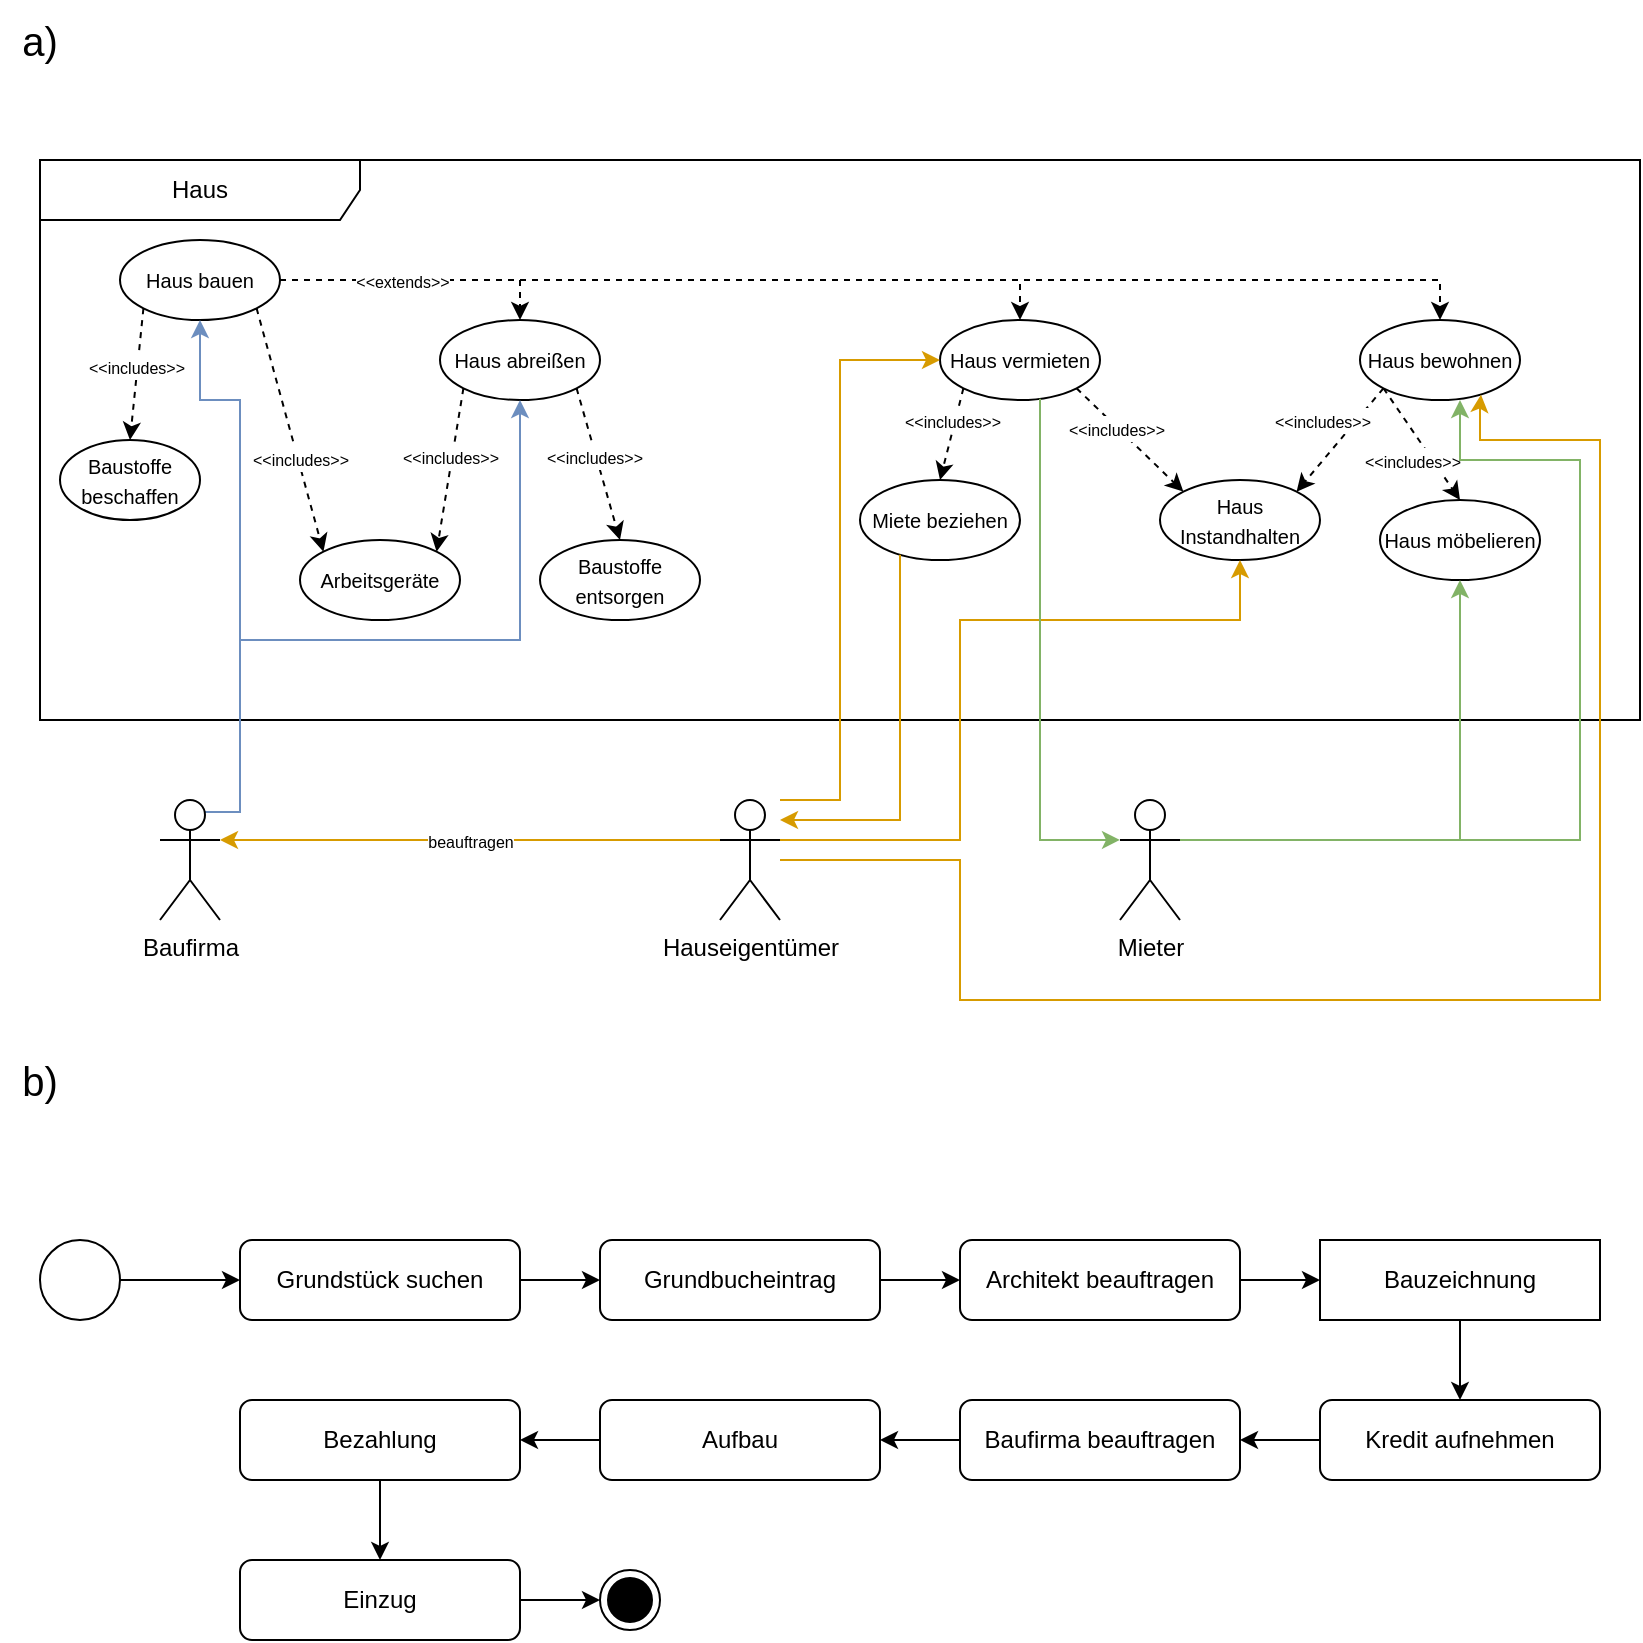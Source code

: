 <mxfile version="23.1.5" type="github">
  <diagram name="Seite-1" id="2GeeWm8-VFOCi3Yl_yty">
    <mxGraphModel dx="1534" dy="831" grid="1" gridSize="10" guides="1" tooltips="1" connect="1" arrows="1" fold="1" page="1" pageScale="1" pageWidth="827" pageHeight="1169" math="0" shadow="0">
      <root>
        <mxCell id="0" />
        <mxCell id="1" parent="0" />
        <mxCell id="jsD26AA25NHtvzkCi40B-1" value="Haus" style="shape=umlFrame;whiteSpace=wrap;html=1;pointerEvents=0;recursiveResize=0;container=1;collapsible=0;width=160;" vertex="1" parent="1">
          <mxGeometry x="20" y="120" width="800" height="280" as="geometry" />
        </mxCell>
        <mxCell id="jsD26AA25NHtvzkCi40B-6" style="edgeStyle=orthogonalEdgeStyle;rounded=0;orthogonalLoop=1;jettySize=auto;html=1;entryX=0.5;entryY=0;entryDx=0;entryDy=0;dashed=1;" edge="1" parent="jsD26AA25NHtvzkCi40B-1" source="jsD26AA25NHtvzkCi40B-2" target="jsD26AA25NHtvzkCi40B-4">
          <mxGeometry relative="1" as="geometry">
            <Array as="points">
              <mxPoint x="80" y="60" />
              <mxPoint x="400" y="60" />
            </Array>
          </mxGeometry>
        </mxCell>
        <mxCell id="jsD26AA25NHtvzkCi40B-7" style="edgeStyle=orthogonalEdgeStyle;rounded=0;orthogonalLoop=1;jettySize=auto;html=1;entryX=0.5;entryY=0;entryDx=0;entryDy=0;dashed=1;" edge="1" parent="jsD26AA25NHtvzkCi40B-1" source="jsD26AA25NHtvzkCi40B-2" target="jsD26AA25NHtvzkCi40B-5">
          <mxGeometry relative="1" as="geometry">
            <Array as="points">
              <mxPoint x="80" y="60" />
              <mxPoint x="240" y="60" />
            </Array>
          </mxGeometry>
        </mxCell>
        <mxCell id="jsD26AA25NHtvzkCi40B-8" style="edgeStyle=orthogonalEdgeStyle;rounded=0;orthogonalLoop=1;jettySize=auto;html=1;entryX=0.5;entryY=0;entryDx=0;entryDy=0;dashed=1;" edge="1" parent="jsD26AA25NHtvzkCi40B-1" source="jsD26AA25NHtvzkCi40B-2" target="jsD26AA25NHtvzkCi40B-3">
          <mxGeometry relative="1" as="geometry">
            <Array as="points">
              <mxPoint x="80" y="60" />
              <mxPoint x="560" y="60" />
            </Array>
          </mxGeometry>
        </mxCell>
        <mxCell id="jsD26AA25NHtvzkCi40B-9" value="&lt;font style=&quot;font-size: 8px;&quot;&gt;&amp;lt;&amp;lt;extends&amp;gt;&amp;gt;&lt;/font&gt;" style="edgeLabel;html=1;align=center;verticalAlign=middle;resizable=0;points=[];" vertex="1" connectable="0" parent="jsD26AA25NHtvzkCi40B-8">
          <mxGeometry x="-0.185" y="1" relative="1" as="geometry">
            <mxPoint x="-184" y="1" as="offset" />
          </mxGeometry>
        </mxCell>
        <mxCell id="jsD26AA25NHtvzkCi40B-30" style="rounded=0;orthogonalLoop=1;jettySize=auto;html=1;exitX=1;exitY=1;exitDx=0;exitDy=0;entryX=0;entryY=0;entryDx=0;entryDy=0;dashed=1;" edge="1" parent="jsD26AA25NHtvzkCi40B-1" source="jsD26AA25NHtvzkCi40B-2" target="jsD26AA25NHtvzkCi40B-24">
          <mxGeometry relative="1" as="geometry" />
        </mxCell>
        <mxCell id="jsD26AA25NHtvzkCi40B-31" value="&lt;font style=&quot;font-size: 8px;&quot;&gt;&amp;lt;&amp;lt;includes&amp;gt;&amp;gt;&lt;/font&gt;" style="edgeLabel;html=1;align=center;verticalAlign=middle;resizable=0;points=[];" vertex="1" connectable="0" parent="jsD26AA25NHtvzkCi40B-30">
          <mxGeometry x="0.1" y="-2" relative="1" as="geometry">
            <mxPoint x="5" y="7" as="offset" />
          </mxGeometry>
        </mxCell>
        <mxCell id="jsD26AA25NHtvzkCi40B-33" style="rounded=0;orthogonalLoop=1;jettySize=auto;html=1;exitX=0;exitY=1;exitDx=0;exitDy=0;entryX=0.5;entryY=0;entryDx=0;entryDy=0;dashed=1;" edge="1" parent="jsD26AA25NHtvzkCi40B-1" source="jsD26AA25NHtvzkCi40B-2" target="jsD26AA25NHtvzkCi40B-32">
          <mxGeometry relative="1" as="geometry" />
        </mxCell>
        <mxCell id="jsD26AA25NHtvzkCi40B-34" value="&lt;font style=&quot;font-size: 8px;&quot;&gt;&amp;lt;&amp;lt;includes&amp;gt;&amp;gt;&lt;/font&gt;" style="edgeLabel;html=1;align=center;verticalAlign=middle;resizable=0;points=[];" vertex="1" connectable="0" parent="jsD26AA25NHtvzkCi40B-33">
          <mxGeometry x="-0.143" y="-1" relative="1" as="geometry">
            <mxPoint as="offset" />
          </mxGeometry>
        </mxCell>
        <mxCell id="jsD26AA25NHtvzkCi40B-2" value="&lt;font style=&quot;font-size: 10px;&quot;&gt;Haus bauen&lt;/font&gt;" style="ellipse;whiteSpace=wrap;html=1;" vertex="1" parent="jsD26AA25NHtvzkCi40B-1">
          <mxGeometry x="40" y="40" width="80" height="40" as="geometry" />
        </mxCell>
        <mxCell id="jsD26AA25NHtvzkCi40B-41" style="rounded=0;orthogonalLoop=1;jettySize=auto;html=1;exitX=0;exitY=1;exitDx=0;exitDy=0;entryX=1;entryY=0;entryDx=0;entryDy=0;dashed=1;" edge="1" parent="jsD26AA25NHtvzkCi40B-1" source="jsD26AA25NHtvzkCi40B-3" target="jsD26AA25NHtvzkCi40B-35">
          <mxGeometry relative="1" as="geometry" />
        </mxCell>
        <mxCell id="jsD26AA25NHtvzkCi40B-42" value="&lt;font style=&quot;font-size: 8px;&quot;&gt;&amp;lt;&amp;lt;includes&amp;gt;&amp;gt;&lt;/font&gt;" style="edgeLabel;html=1;align=center;verticalAlign=middle;resizable=0;points=[];" vertex="1" connectable="0" parent="jsD26AA25NHtvzkCi40B-41">
          <mxGeometry x="-0.211" relative="1" as="geometry">
            <mxPoint x="-14" y="-5" as="offset" />
          </mxGeometry>
        </mxCell>
        <mxCell id="jsD26AA25NHtvzkCi40B-45" style="rounded=0;orthogonalLoop=1;jettySize=auto;html=1;exitX=0;exitY=1;exitDx=0;exitDy=0;entryX=0.5;entryY=0;entryDx=0;entryDy=0;dashed=1;" edge="1" parent="jsD26AA25NHtvzkCi40B-1" source="jsD26AA25NHtvzkCi40B-3" target="jsD26AA25NHtvzkCi40B-44">
          <mxGeometry relative="1" as="geometry" />
        </mxCell>
        <mxCell id="jsD26AA25NHtvzkCi40B-49" value="&lt;font style=&quot;font-size: 8px;&quot;&gt;&amp;lt;&amp;lt;includes&amp;gt;&amp;gt;&lt;/font&gt;" style="edgeLabel;html=1;align=center;verticalAlign=middle;resizable=0;points=[];" vertex="1" connectable="0" parent="jsD26AA25NHtvzkCi40B-45">
          <mxGeometry x="0.275" y="-1" relative="1" as="geometry">
            <mxPoint x="-9" as="offset" />
          </mxGeometry>
        </mxCell>
        <mxCell id="jsD26AA25NHtvzkCi40B-3" value="&lt;font style=&quot;font-size: 10px;&quot;&gt;Haus bewohnen&lt;/font&gt;" style="ellipse;whiteSpace=wrap;html=1;" vertex="1" parent="jsD26AA25NHtvzkCi40B-1">
          <mxGeometry x="660" y="80" width="80" height="40" as="geometry" />
        </mxCell>
        <mxCell id="jsD26AA25NHtvzkCi40B-37" style="rounded=0;orthogonalLoop=1;jettySize=auto;html=1;exitX=0;exitY=1;exitDx=0;exitDy=0;entryX=0.5;entryY=0;entryDx=0;entryDy=0;dashed=1;" edge="1" parent="jsD26AA25NHtvzkCi40B-1" source="jsD26AA25NHtvzkCi40B-4" target="jsD26AA25NHtvzkCi40B-36">
          <mxGeometry relative="1" as="geometry" />
        </mxCell>
        <mxCell id="jsD26AA25NHtvzkCi40B-38" value="&lt;font style=&quot;font-size: 8px;&quot;&gt;&amp;lt;&amp;lt;includes&amp;gt;&amp;gt;&lt;/font&gt;" style="edgeLabel;html=1;align=center;verticalAlign=middle;resizable=0;points=[];" vertex="1" connectable="0" parent="jsD26AA25NHtvzkCi40B-37">
          <mxGeometry x="-0.356" y="-2" relative="1" as="geometry">
            <mxPoint y="2" as="offset" />
          </mxGeometry>
        </mxCell>
        <mxCell id="jsD26AA25NHtvzkCi40B-39" style="rounded=0;orthogonalLoop=1;jettySize=auto;html=1;exitX=1;exitY=1;exitDx=0;exitDy=0;entryX=0;entryY=0;entryDx=0;entryDy=0;dashed=1;" edge="1" parent="jsD26AA25NHtvzkCi40B-1" source="jsD26AA25NHtvzkCi40B-4" target="jsD26AA25NHtvzkCi40B-35">
          <mxGeometry relative="1" as="geometry" />
        </mxCell>
        <mxCell id="jsD26AA25NHtvzkCi40B-40" value="&lt;font style=&quot;font-size: 8px;&quot;&gt;&amp;lt;&amp;lt;includes&amp;gt;&amp;gt;&lt;/font&gt;" style="edgeLabel;html=1;align=center;verticalAlign=middle;resizable=0;points=[];" vertex="1" connectable="0" parent="jsD26AA25NHtvzkCi40B-39">
          <mxGeometry x="-0.26" y="-1" relative="1" as="geometry">
            <mxPoint as="offset" />
          </mxGeometry>
        </mxCell>
        <mxCell id="jsD26AA25NHtvzkCi40B-4" value="&lt;font style=&quot;font-size: 10px;&quot;&gt;Haus vermieten&lt;/font&gt;" style="ellipse;whiteSpace=wrap;html=1;" vertex="1" parent="jsD26AA25NHtvzkCi40B-1">
          <mxGeometry x="450" y="80" width="80" height="40" as="geometry" />
        </mxCell>
        <mxCell id="jsD26AA25NHtvzkCi40B-26" style="rounded=0;orthogonalLoop=1;jettySize=auto;html=1;exitX=1;exitY=1;exitDx=0;exitDy=0;entryX=0.5;entryY=0;entryDx=0;entryDy=0;dashed=1;" edge="1" parent="jsD26AA25NHtvzkCi40B-1" source="jsD26AA25NHtvzkCi40B-5" target="jsD26AA25NHtvzkCi40B-25">
          <mxGeometry relative="1" as="geometry" />
        </mxCell>
        <mxCell id="jsD26AA25NHtvzkCi40B-27" value="&lt;font style=&quot;font-size: 8px;&quot;&gt;&amp;lt;&amp;lt;includes&amp;gt;&amp;gt;&lt;/font&gt;" style="edgeLabel;html=1;align=center;verticalAlign=middle;resizable=0;points=[];" vertex="1" connectable="0" parent="jsD26AA25NHtvzkCi40B-26">
          <mxGeometry x="-0.116" y="-1" relative="1" as="geometry">
            <mxPoint as="offset" />
          </mxGeometry>
        </mxCell>
        <mxCell id="jsD26AA25NHtvzkCi40B-28" style="rounded=0;orthogonalLoop=1;jettySize=auto;html=1;exitX=0;exitY=1;exitDx=0;exitDy=0;entryX=1;entryY=0;entryDx=0;entryDy=0;dashed=1;" edge="1" parent="jsD26AA25NHtvzkCi40B-1" source="jsD26AA25NHtvzkCi40B-5" target="jsD26AA25NHtvzkCi40B-24">
          <mxGeometry relative="1" as="geometry" />
        </mxCell>
        <mxCell id="jsD26AA25NHtvzkCi40B-29" value="&lt;font style=&quot;font-size: 8px;&quot;&gt;&amp;lt;&amp;lt;includes&amp;gt;&amp;gt;&lt;/font&gt;" style="edgeLabel;html=1;align=center;verticalAlign=middle;resizable=0;points=[];" vertex="1" connectable="0" parent="jsD26AA25NHtvzkCi40B-28">
          <mxGeometry x="-0.177" y="-1" relative="1" as="geometry">
            <mxPoint as="offset" />
          </mxGeometry>
        </mxCell>
        <mxCell id="jsD26AA25NHtvzkCi40B-5" value="&lt;font style=&quot;font-size: 10px;&quot;&gt;Haus abreißen&lt;/font&gt;" style="ellipse;whiteSpace=wrap;html=1;" vertex="1" parent="jsD26AA25NHtvzkCi40B-1">
          <mxGeometry x="200" y="80" width="80" height="40" as="geometry" />
        </mxCell>
        <mxCell id="jsD26AA25NHtvzkCi40B-25" value="&lt;font style=&quot;font-size: 10px;&quot;&gt;Baustoffe entsorgen&lt;/font&gt;" style="ellipse;whiteSpace=wrap;html=1;" vertex="1" parent="jsD26AA25NHtvzkCi40B-1">
          <mxGeometry x="250" y="190" width="80" height="40" as="geometry" />
        </mxCell>
        <mxCell id="jsD26AA25NHtvzkCi40B-24" value="&lt;font style=&quot;font-size: 10px;&quot;&gt;Arbeitsgeräte&lt;/font&gt;" style="ellipse;whiteSpace=wrap;html=1;" vertex="1" parent="jsD26AA25NHtvzkCi40B-1">
          <mxGeometry x="130" y="190" width="80" height="40" as="geometry" />
        </mxCell>
        <mxCell id="jsD26AA25NHtvzkCi40B-32" value="&lt;font style=&quot;font-size: 10px;&quot;&gt;Baustoffe beschaffen&lt;/font&gt;" style="ellipse;whiteSpace=wrap;html=1;" vertex="1" parent="jsD26AA25NHtvzkCi40B-1">
          <mxGeometry x="10" y="140" width="70" height="40" as="geometry" />
        </mxCell>
        <mxCell id="jsD26AA25NHtvzkCi40B-35" value="&lt;span style=&quot;font-size: 10px;&quot;&gt;Haus Instandhalten&lt;/span&gt;" style="ellipse;whiteSpace=wrap;html=1;" vertex="1" parent="jsD26AA25NHtvzkCi40B-1">
          <mxGeometry x="560" y="160" width="80" height="40" as="geometry" />
        </mxCell>
        <mxCell id="jsD26AA25NHtvzkCi40B-36" value="&lt;span style=&quot;font-size: 10px;&quot;&gt;Miete beziehen&lt;/span&gt;" style="ellipse;whiteSpace=wrap;html=1;" vertex="1" parent="jsD26AA25NHtvzkCi40B-1">
          <mxGeometry x="410" y="160" width="80" height="40" as="geometry" />
        </mxCell>
        <mxCell id="jsD26AA25NHtvzkCi40B-44" value="&lt;span style=&quot;font-size: 10px;&quot;&gt;Haus möbelieren&lt;/span&gt;" style="ellipse;whiteSpace=wrap;html=1;" vertex="1" parent="jsD26AA25NHtvzkCi40B-1">
          <mxGeometry x="670" y="170" width="80" height="40" as="geometry" />
        </mxCell>
        <mxCell id="jsD26AA25NHtvzkCi40B-13" style="edgeStyle=orthogonalEdgeStyle;rounded=0;orthogonalLoop=1;jettySize=auto;html=1;entryX=0.5;entryY=1;entryDx=0;entryDy=0;fillColor=#dae8fc;strokeColor=#6c8ebf;exitX=0.75;exitY=0.1;exitDx=0;exitDy=0;exitPerimeter=0;" edge="1" parent="1" source="jsD26AA25NHtvzkCi40B-10" target="jsD26AA25NHtvzkCi40B-2">
          <mxGeometry relative="1" as="geometry">
            <Array as="points">
              <mxPoint x="120" y="446" />
              <mxPoint x="120" y="240" />
              <mxPoint x="100" y="240" />
            </Array>
          </mxGeometry>
        </mxCell>
        <mxCell id="jsD26AA25NHtvzkCi40B-14" style="edgeStyle=orthogonalEdgeStyle;rounded=0;orthogonalLoop=1;jettySize=auto;html=1;entryX=0.5;entryY=1;entryDx=0;entryDy=0;fillColor=#dae8fc;strokeColor=#6c8ebf;exitX=0.75;exitY=0.1;exitDx=0;exitDy=0;exitPerimeter=0;" edge="1" parent="1" source="jsD26AA25NHtvzkCi40B-10" target="jsD26AA25NHtvzkCi40B-5">
          <mxGeometry relative="1" as="geometry">
            <Array as="points">
              <mxPoint x="120" y="446" />
              <mxPoint x="120" y="360" />
              <mxPoint x="260" y="360" />
            </Array>
          </mxGeometry>
        </mxCell>
        <mxCell id="jsD26AA25NHtvzkCi40B-10" value="Baufirma" style="shape=umlActor;verticalLabelPosition=bottom;verticalAlign=top;html=1;outlineConnect=0;" vertex="1" parent="1">
          <mxGeometry x="80" y="440" width="30" height="60" as="geometry" />
        </mxCell>
        <mxCell id="jsD26AA25NHtvzkCi40B-15" style="edgeStyle=orthogonalEdgeStyle;rounded=0;orthogonalLoop=1;jettySize=auto;html=1;entryX=0;entryY=0.5;entryDx=0;entryDy=0;fillColor=#ffe6cc;strokeColor=#d79b00;" edge="1" parent="1" source="jsD26AA25NHtvzkCi40B-11" target="jsD26AA25NHtvzkCi40B-4">
          <mxGeometry relative="1" as="geometry">
            <Array as="points">
              <mxPoint x="420" y="440" />
              <mxPoint x="420" y="220" />
            </Array>
          </mxGeometry>
        </mxCell>
        <mxCell id="jsD26AA25NHtvzkCi40B-43" style="edgeStyle=orthogonalEdgeStyle;rounded=0;orthogonalLoop=1;jettySize=auto;html=1;exitX=1;exitY=0.333;exitDx=0;exitDy=0;exitPerimeter=0;entryX=0.5;entryY=1;entryDx=0;entryDy=0;fillColor=#ffe6cc;strokeColor=#d79b00;" edge="1" parent="1" source="jsD26AA25NHtvzkCi40B-11" target="jsD26AA25NHtvzkCi40B-35">
          <mxGeometry relative="1" as="geometry">
            <Array as="points">
              <mxPoint x="480" y="460" />
              <mxPoint x="480" y="350" />
              <mxPoint x="620" y="350" />
            </Array>
          </mxGeometry>
        </mxCell>
        <mxCell id="jsD26AA25NHtvzkCi40B-81" style="edgeStyle=orthogonalEdgeStyle;rounded=0;orthogonalLoop=1;jettySize=auto;html=1;exitX=0;exitY=0.333;exitDx=0;exitDy=0;exitPerimeter=0;entryX=1;entryY=0.333;entryDx=0;entryDy=0;entryPerimeter=0;fillColor=#ffe6cc;strokeColor=#d79b00;" edge="1" parent="1" source="jsD26AA25NHtvzkCi40B-11" target="jsD26AA25NHtvzkCi40B-10">
          <mxGeometry relative="1" as="geometry" />
        </mxCell>
        <mxCell id="jsD26AA25NHtvzkCi40B-82" value="&lt;font style=&quot;font-size: 8px;&quot;&gt;beauftragen&lt;/font&gt;" style="edgeLabel;html=1;align=center;verticalAlign=middle;resizable=0;points=[];" vertex="1" connectable="0" parent="jsD26AA25NHtvzkCi40B-81">
          <mxGeometry x="0.003" relative="1" as="geometry">
            <mxPoint as="offset" />
          </mxGeometry>
        </mxCell>
        <mxCell id="jsD26AA25NHtvzkCi40B-11" value="Hauseigentümer" style="shape=umlActor;verticalLabelPosition=bottom;verticalAlign=top;html=1;outlineConnect=0;" vertex="1" parent="1">
          <mxGeometry x="360" y="440" width="30" height="60" as="geometry" />
        </mxCell>
        <mxCell id="jsD26AA25NHtvzkCi40B-18" style="edgeStyle=orthogonalEdgeStyle;rounded=0;orthogonalLoop=1;jettySize=auto;html=1;fillColor=#d5e8d4;strokeColor=#82b366;" edge="1" parent="1">
          <mxGeometry relative="1" as="geometry">
            <mxPoint x="590" y="460" as="sourcePoint" />
            <mxPoint x="730" y="240" as="targetPoint" />
            <Array as="points">
              <mxPoint x="590" y="460" />
              <mxPoint x="790" y="460" />
              <mxPoint x="790" y="270" />
              <mxPoint x="730" y="270" />
            </Array>
          </mxGeometry>
        </mxCell>
        <mxCell id="jsD26AA25NHtvzkCi40B-48" style="edgeStyle=orthogonalEdgeStyle;rounded=0;orthogonalLoop=1;jettySize=auto;html=1;entryX=0.5;entryY=1;entryDx=0;entryDy=0;fillColor=#d5e8d4;strokeColor=#82b366;" edge="1" parent="1" target="jsD26AA25NHtvzkCi40B-44">
          <mxGeometry relative="1" as="geometry">
            <mxPoint x="590" y="460" as="sourcePoint" />
            <mxPoint x="730" y="340" as="targetPoint" />
            <Array as="points">
              <mxPoint x="730" y="460" />
            </Array>
          </mxGeometry>
        </mxCell>
        <mxCell id="jsD26AA25NHtvzkCi40B-12" value="Mieter" style="shape=umlActor;verticalLabelPosition=bottom;verticalAlign=top;html=1;outlineConnect=0;" vertex="1" parent="1">
          <mxGeometry x="560" y="440" width="30" height="60" as="geometry" />
        </mxCell>
        <mxCell id="jsD26AA25NHtvzkCi40B-46" style="edgeStyle=orthogonalEdgeStyle;rounded=0;orthogonalLoop=1;jettySize=auto;html=1;entryX=0.756;entryY=0.933;entryDx=0;entryDy=0;entryPerimeter=0;fillColor=#ffe6cc;strokeColor=#d79b00;" edge="1" parent="1" source="jsD26AA25NHtvzkCi40B-11" target="jsD26AA25NHtvzkCi40B-3">
          <mxGeometry relative="1" as="geometry">
            <Array as="points">
              <mxPoint x="480" y="470" />
              <mxPoint x="480" y="540" />
              <mxPoint x="800" y="540" />
              <mxPoint x="800" y="260" />
              <mxPoint x="740" y="260" />
              <mxPoint x="740" y="243" />
            </Array>
          </mxGeometry>
        </mxCell>
        <mxCell id="jsD26AA25NHtvzkCi40B-47" style="edgeStyle=orthogonalEdgeStyle;rounded=0;orthogonalLoop=1;jettySize=auto;html=1;fillColor=#ffe6cc;strokeColor=#d79b00;" edge="1" parent="1" source="jsD26AA25NHtvzkCi40B-36" target="jsD26AA25NHtvzkCi40B-11">
          <mxGeometry relative="1" as="geometry">
            <mxPoint x="420" y="450" as="targetPoint" />
            <Array as="points">
              <mxPoint x="450" y="450" />
            </Array>
          </mxGeometry>
        </mxCell>
        <mxCell id="jsD26AA25NHtvzkCi40B-50" style="edgeStyle=orthogonalEdgeStyle;rounded=0;orthogonalLoop=1;jettySize=auto;html=1;entryX=0;entryY=0.333;entryDx=0;entryDy=0;entryPerimeter=0;fillColor=#d5e8d4;strokeColor=#82b366;" edge="1" parent="1" source="jsD26AA25NHtvzkCi40B-4" target="jsD26AA25NHtvzkCi40B-12">
          <mxGeometry relative="1" as="geometry">
            <mxPoint x="550" y="450" as="targetPoint" />
            <Array as="points">
              <mxPoint x="520" y="460" />
            </Array>
          </mxGeometry>
        </mxCell>
        <mxCell id="jsD26AA25NHtvzkCi40B-51" value="&lt;font style=&quot;font-size: 20px;&quot;&gt;a)&lt;/font&gt;" style="text;html=1;align=center;verticalAlign=middle;whiteSpace=wrap;rounded=0;" vertex="1" parent="1">
          <mxGeometry y="40" width="40" height="40" as="geometry" />
        </mxCell>
        <mxCell id="jsD26AA25NHtvzkCi40B-52" value="&lt;font style=&quot;font-size: 20px;&quot;&gt;b)&lt;/font&gt;" style="text;html=1;align=center;verticalAlign=middle;whiteSpace=wrap;rounded=0;" vertex="1" parent="1">
          <mxGeometry y="560" width="40" height="40" as="geometry" />
        </mxCell>
        <mxCell id="jsD26AA25NHtvzkCi40B-60" style="edgeStyle=orthogonalEdgeStyle;rounded=0;orthogonalLoop=1;jettySize=auto;html=1;entryX=0;entryY=0.5;entryDx=0;entryDy=0;" edge="1" parent="1" source="jsD26AA25NHtvzkCi40B-53" target="jsD26AA25NHtvzkCi40B-58">
          <mxGeometry relative="1" as="geometry" />
        </mxCell>
        <mxCell id="jsD26AA25NHtvzkCi40B-53" value="" style="ellipse;" vertex="1" parent="1">
          <mxGeometry x="20" y="660" width="40" height="40" as="geometry" />
        </mxCell>
        <mxCell id="jsD26AA25NHtvzkCi40B-72" style="edgeStyle=orthogonalEdgeStyle;rounded=0;orthogonalLoop=1;jettySize=auto;html=1;entryX=0;entryY=0.5;entryDx=0;entryDy=0;" edge="1" parent="1" source="jsD26AA25NHtvzkCi40B-54" target="jsD26AA25NHtvzkCi40B-56">
          <mxGeometry relative="1" as="geometry" />
        </mxCell>
        <mxCell id="jsD26AA25NHtvzkCi40B-54" value="Architekt beauftragen" style="rounded=1;whiteSpace=wrap;html=1;" vertex="1" parent="1">
          <mxGeometry x="480" y="660" width="140" height="40" as="geometry" />
        </mxCell>
        <mxCell id="jsD26AA25NHtvzkCi40B-56" value="Bauzeichnung" style="rounded=0;whiteSpace=wrap;html=1;" vertex="1" parent="1">
          <mxGeometry x="660" y="660" width="140" height="40" as="geometry" />
        </mxCell>
        <mxCell id="jsD26AA25NHtvzkCi40B-68" style="edgeStyle=orthogonalEdgeStyle;rounded=0;orthogonalLoop=1;jettySize=auto;html=1;" edge="1" parent="1" source="jsD26AA25NHtvzkCi40B-58" target="jsD26AA25NHtvzkCi40B-64">
          <mxGeometry relative="1" as="geometry" />
        </mxCell>
        <mxCell id="jsD26AA25NHtvzkCi40B-58" value="Grundstück suchen" style="rounded=1;whiteSpace=wrap;html=1;" vertex="1" parent="1">
          <mxGeometry x="120" y="660" width="140" height="40" as="geometry" />
        </mxCell>
        <mxCell id="jsD26AA25NHtvzkCi40B-75" style="edgeStyle=orthogonalEdgeStyle;rounded=0;orthogonalLoop=1;jettySize=auto;html=1;entryX=1;entryY=0.5;entryDx=0;entryDy=0;" edge="1" parent="1" source="jsD26AA25NHtvzkCi40B-63" target="jsD26AA25NHtvzkCi40B-67">
          <mxGeometry relative="1" as="geometry">
            <mxPoint x="460" y="760" as="targetPoint" />
          </mxGeometry>
        </mxCell>
        <mxCell id="jsD26AA25NHtvzkCi40B-63" value="Baufirma beauftragen" style="rounded=1;whiteSpace=wrap;html=1;" vertex="1" parent="1">
          <mxGeometry x="480" y="740" width="140" height="40" as="geometry" />
        </mxCell>
        <mxCell id="jsD26AA25NHtvzkCi40B-71" style="edgeStyle=orthogonalEdgeStyle;rounded=0;orthogonalLoop=1;jettySize=auto;html=1;entryX=0;entryY=0.5;entryDx=0;entryDy=0;" edge="1" parent="1" source="jsD26AA25NHtvzkCi40B-64" target="jsD26AA25NHtvzkCi40B-54">
          <mxGeometry relative="1" as="geometry" />
        </mxCell>
        <mxCell id="jsD26AA25NHtvzkCi40B-64" value="Grundbucheintrag" style="rounded=1;whiteSpace=wrap;html=1;" vertex="1" parent="1">
          <mxGeometry x="300" y="660" width="140" height="40" as="geometry" />
        </mxCell>
        <mxCell id="jsD26AA25NHtvzkCi40B-80" style="edgeStyle=orthogonalEdgeStyle;rounded=0;orthogonalLoop=1;jettySize=auto;html=1;entryX=0;entryY=0.5;entryDx=0;entryDy=0;" edge="1" parent="1" source="jsD26AA25NHtvzkCi40B-66" target="jsD26AA25NHtvzkCi40B-79">
          <mxGeometry relative="1" as="geometry" />
        </mxCell>
        <mxCell id="jsD26AA25NHtvzkCi40B-66" value="Einzug" style="rounded=1;whiteSpace=wrap;html=1;" vertex="1" parent="1">
          <mxGeometry x="120" y="820" width="140" height="40" as="geometry" />
        </mxCell>
        <mxCell id="jsD26AA25NHtvzkCi40B-77" style="edgeStyle=orthogonalEdgeStyle;rounded=0;orthogonalLoop=1;jettySize=auto;html=1;entryX=1;entryY=0.5;entryDx=0;entryDy=0;" edge="1" parent="1" source="jsD26AA25NHtvzkCi40B-67" target="jsD26AA25NHtvzkCi40B-76">
          <mxGeometry relative="1" as="geometry" />
        </mxCell>
        <mxCell id="jsD26AA25NHtvzkCi40B-67" value="Aufbau" style="rounded=1;whiteSpace=wrap;html=1;" vertex="1" parent="1">
          <mxGeometry x="300" y="740" width="140" height="40" as="geometry" />
        </mxCell>
        <mxCell id="jsD26AA25NHtvzkCi40B-74" style="edgeStyle=orthogonalEdgeStyle;rounded=0;orthogonalLoop=1;jettySize=auto;html=1;entryX=1;entryY=0.5;entryDx=0;entryDy=0;" edge="1" parent="1" source="jsD26AA25NHtvzkCi40B-70" target="jsD26AA25NHtvzkCi40B-63">
          <mxGeometry relative="1" as="geometry" />
        </mxCell>
        <mxCell id="jsD26AA25NHtvzkCi40B-70" value="Kredit aufnehmen" style="rounded=1;whiteSpace=wrap;html=1;" vertex="1" parent="1">
          <mxGeometry x="660" y="740" width="140" height="40" as="geometry" />
        </mxCell>
        <mxCell id="jsD26AA25NHtvzkCi40B-73" style="edgeStyle=orthogonalEdgeStyle;rounded=0;orthogonalLoop=1;jettySize=auto;html=1;entryX=0.5;entryY=0;entryDx=0;entryDy=0;" edge="1" parent="1" source="jsD26AA25NHtvzkCi40B-56" target="jsD26AA25NHtvzkCi40B-70">
          <mxGeometry relative="1" as="geometry" />
        </mxCell>
        <mxCell id="jsD26AA25NHtvzkCi40B-78" style="edgeStyle=orthogonalEdgeStyle;rounded=0;orthogonalLoop=1;jettySize=auto;html=1;entryX=0.5;entryY=0;entryDx=0;entryDy=0;" edge="1" parent="1" source="jsD26AA25NHtvzkCi40B-76" target="jsD26AA25NHtvzkCi40B-66">
          <mxGeometry relative="1" as="geometry" />
        </mxCell>
        <mxCell id="jsD26AA25NHtvzkCi40B-76" value="Bezahlung" style="rounded=1;whiteSpace=wrap;html=1;" vertex="1" parent="1">
          <mxGeometry x="120" y="740" width="140" height="40" as="geometry" />
        </mxCell>
        <mxCell id="jsD26AA25NHtvzkCi40B-79" value="" style="ellipse;html=1;shape=endState;fillColor=strokeColor;" vertex="1" parent="1">
          <mxGeometry x="300" y="825" width="30" height="30" as="geometry" />
        </mxCell>
      </root>
    </mxGraphModel>
  </diagram>
</mxfile>
